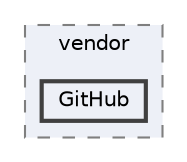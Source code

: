 digraph "dev.sharpishly.com/website/vendor/GitHub"
{
 // LATEX_PDF_SIZE
  bgcolor="transparent";
  edge [fontname=Helvetica,fontsize=10,labelfontname=Helvetica,labelfontsize=10];
  node [fontname=Helvetica,fontsize=10,shape=box,height=0.2,width=0.4];
  compound=true
  subgraph clusterdir_6031a4b2d1cb1e9d66cf451e65c1ec22 {
    graph [ bgcolor="#edf0f7", pencolor="grey50", label="vendor", fontname=Helvetica,fontsize=10 style="filled,dashed", URL="dir_6031a4b2d1cb1e9d66cf451e65c1ec22.html",tooltip=""]
  dir_8acb57f58a3a33726182aa9c10d78611 [label="GitHub", fillcolor="#edf0f7", color="grey25", style="filled,bold", URL="dir_8acb57f58a3a33726182aa9c10d78611.html",tooltip=""];
  }
}
